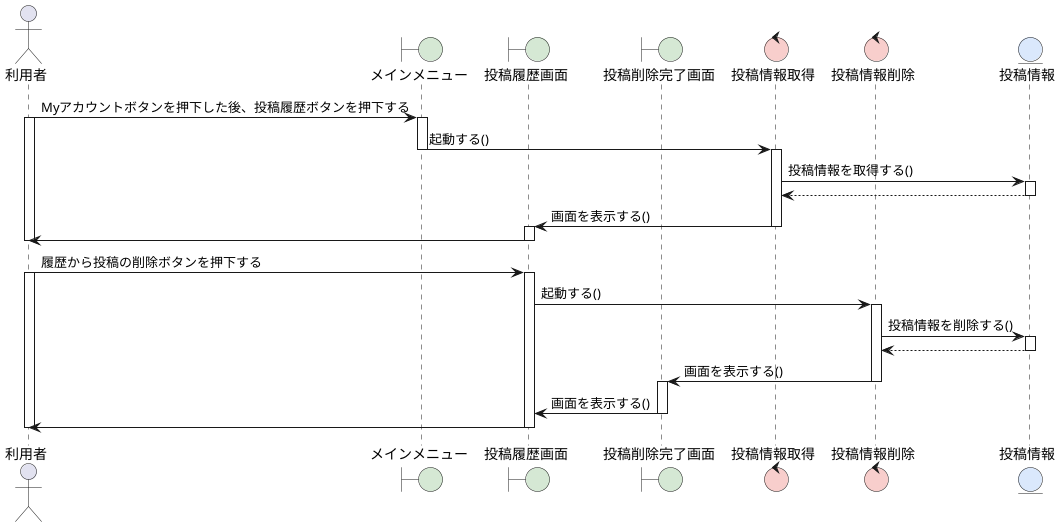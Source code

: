 @startuml

actor 利用者

boundary メインメニュー #d5e8d4
boundary 投稿履歴画面 #d5e8d4
boundary 投稿削除完了画面 #d5e8d4

control 投稿情報取得 #f8cecc
control 投稿情報削除 #f8cecc

entity 投稿情報 #dae8fc


利用者 -> メインメニュー : Myアカウントボタンを押下した後、投稿履歴ボタンを押下する
activate 利用者
activate メインメニュー

メインメニュー -> 投稿情報取得 : 起動する()
deactivate メインメニュー
activate 投稿情報取得

投稿情報取得 -> 投稿情報 : 投稿情報を取得する()
activate 投稿情報
投稿情報 --> 投稿情報取得
deactivate 投稿情報

投稿情報取得 -> 投稿履歴画面 : 画面を表示する()
deactivate 投稿情報取得
activate 投稿履歴画面

投稿履歴画面 -> 利用者
deactivate 投稿履歴画面
deactivate 利用者




利用者 -> 投稿履歴画面 : 履歴から投稿の削除ボタンを押下する
activate 投稿履歴画面
activate 利用者

投稿履歴画面 -> 投稿情報削除 : 起動する()
activate 投稿情報削除

投稿情報削除 -> 投稿情報 : 投稿情報を削除する()
activate 投稿情報
投稿情報 --> 投稿情報削除 
deactivate 投稿情報

投稿情報削除 -> 投稿削除完了画面 : 画面を表示する()
deactivate 投稿情報削除
activate 投稿削除完了画面

投稿削除完了画面 -> 投稿履歴画面 : 画面を表示する()
deactivate 投稿削除完了画面

投稿履歴画面 -> 利用者
deactivate 投稿履歴画面
deactivate 利用者
